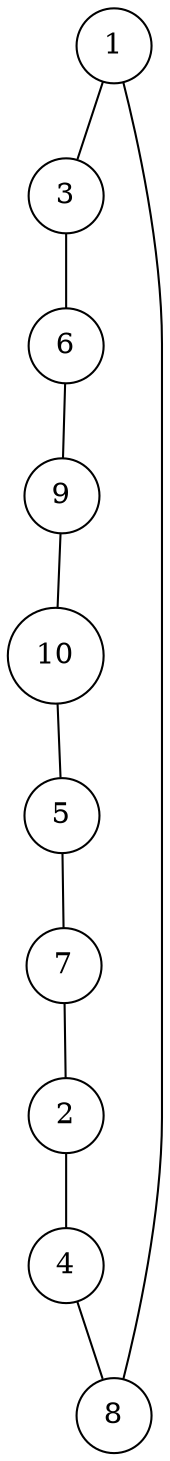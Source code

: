 graph random588890 {
	node [shape=circle fillcolor=white]
	1 [ pos = "3.341277,1.654874!"]
	2 [ pos = "5.000000,3.712337!"]
	3 [ pos = "2.135778,0.392100!"]
	4 [ pos = "4.655532,1.107135!"]
	5 [ pos = "1.968688,2.598157!"]
	6 [ pos = "1.172795,0.288376!"]
	7 [ pos = "2.887508,2.339326!"]
	8 [ pos = "4.129378,1.519793!"]
	9 [ pos = "1.064461,1.095802!"]
	10 [ pos = "1.455065,1.193220!"]

	1 -- 3
	2 -- 4
	3 -- 6
	4 -- 8
	5 -- 7
	6 -- 9
	7 -- 2
	8 -- 1
	9 -- 10
	10 -- 5
}
